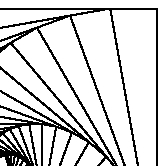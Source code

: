 beginfig(0)
  u:=2cm;
  path p;
  transform t;
  p:= (u,u)--(-u,u)--(-u,-u)--(u,-u)--cycle;

  (0,0) transformed t=(0,0);
  (u,u) transformed t=(0.7u,u);
  (-u,u) transformed t = (-u,0.7u);

  draw p;

  for i:=1 upto 20:
    p:=p transformed t;
    draw p;
  endfor;
endfig;
end
